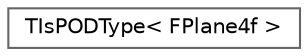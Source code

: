 digraph "Graphical Class Hierarchy"
{
 // INTERACTIVE_SVG=YES
 // LATEX_PDF_SIZE
  bgcolor="transparent";
  edge [fontname=Helvetica,fontsize=10,labelfontname=Helvetica,labelfontsize=10];
  node [fontname=Helvetica,fontsize=10,shape=box,height=0.2,width=0.4];
  rankdir="LR";
  Node0 [id="Node000000",label="TIsPODType\< FPlane4f \>",height=0.2,width=0.4,color="grey40", fillcolor="white", style="filled",URL="$de/d2f/structTIsPODType_3_01FPlane4f_01_4.html",tooltip=" "];
}
